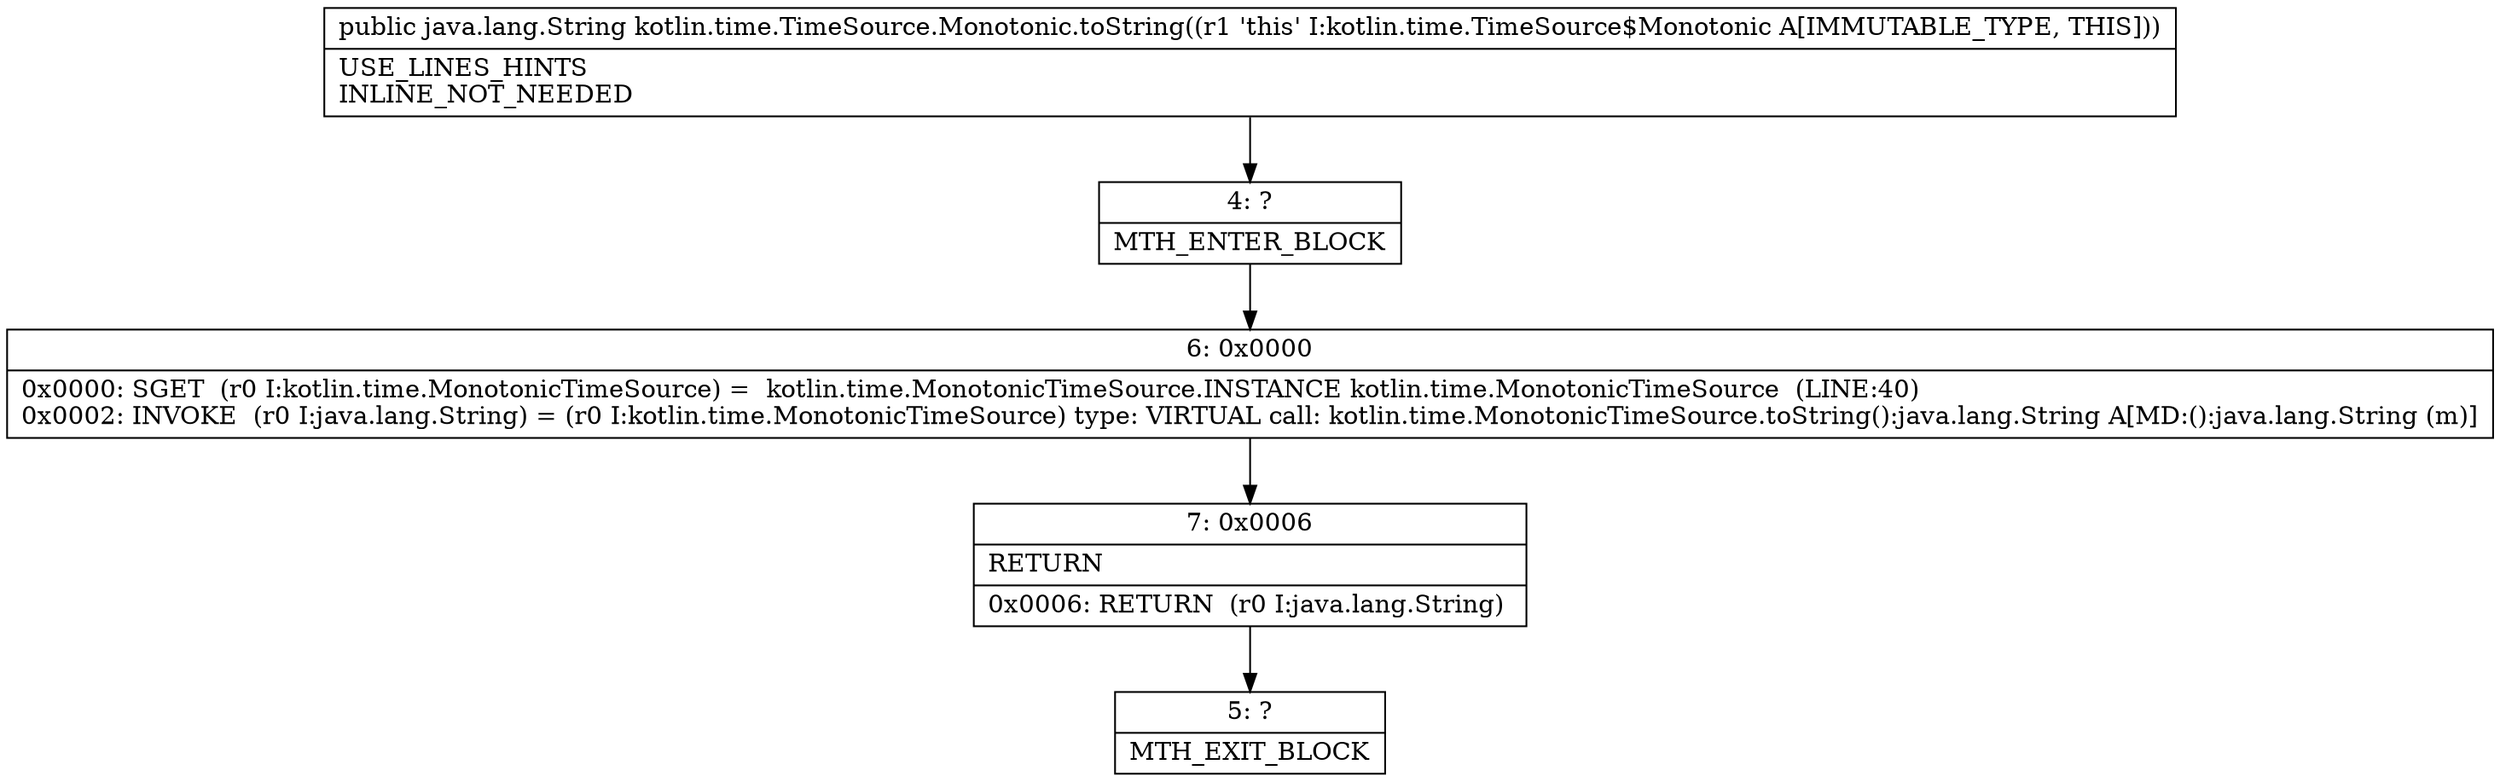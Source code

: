 digraph "CFG forkotlin.time.TimeSource.Monotonic.toString()Ljava\/lang\/String;" {
Node_4 [shape=record,label="{4\:\ ?|MTH_ENTER_BLOCK\l}"];
Node_6 [shape=record,label="{6\:\ 0x0000|0x0000: SGET  (r0 I:kotlin.time.MonotonicTimeSource) =  kotlin.time.MonotonicTimeSource.INSTANCE kotlin.time.MonotonicTimeSource  (LINE:40)\l0x0002: INVOKE  (r0 I:java.lang.String) = (r0 I:kotlin.time.MonotonicTimeSource) type: VIRTUAL call: kotlin.time.MonotonicTimeSource.toString():java.lang.String A[MD:():java.lang.String (m)]\l}"];
Node_7 [shape=record,label="{7\:\ 0x0006|RETURN\l|0x0006: RETURN  (r0 I:java.lang.String) \l}"];
Node_5 [shape=record,label="{5\:\ ?|MTH_EXIT_BLOCK\l}"];
MethodNode[shape=record,label="{public java.lang.String kotlin.time.TimeSource.Monotonic.toString((r1 'this' I:kotlin.time.TimeSource$Monotonic A[IMMUTABLE_TYPE, THIS]))  | USE_LINES_HINTS\lINLINE_NOT_NEEDED\l}"];
MethodNode -> Node_4;Node_4 -> Node_6;
Node_6 -> Node_7;
Node_7 -> Node_5;
}

